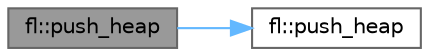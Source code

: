 digraph "fl::push_heap"
{
 // INTERACTIVE_SVG=YES
 // LATEX_PDF_SIZE
  bgcolor="transparent";
  edge [fontname=Helvetica,fontsize=10,labelfontname=Helvetica,labelfontsize=10];
  node [fontname=Helvetica,fontsize=10,shape=box,height=0.2,width=0.4];
  rankdir="LR";
  Node1 [id="Node000001",label="fl::push_heap",height=0.2,width=0.4,color="gray40", fillcolor="grey60", style="filled", fontcolor="black",tooltip=" "];
  Node1 -> Node2 [id="edge1_Node000001_Node000002",color="steelblue1",style="solid",tooltip=" "];
  Node2 [id="Node000002",label="fl::push_heap",height=0.2,width=0.4,color="grey40", fillcolor="white", style="filled",URL="$d4/d36/namespacefl_afb73a41a65c341c7a2e3067f431a4117.html#afb73a41a65c341c7a2e3067f431a4117",tooltip=" "];
}

